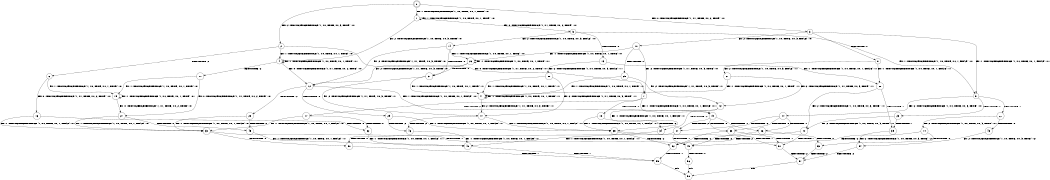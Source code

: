 digraph BCG {
size = "7, 10.5";
center = TRUE;
node [shape = circle];
0 [peripheries = 2];
0 -> 1 [label = "EX !1 !ATOMIC_EXCH_BRANCH (1, +0, TRUE, +0, 1, TRUE) !:0:"];
0 -> 2 [label = "EX !2 !ATOMIC_EXCH_BRANCH (1, +0, TRUE, +0, 3, TRUE) !:0:"];
0 -> 3 [label = "EX !0 !ATOMIC_EXCH_BRANCH (1, +1, TRUE, +0, 2, TRUE) !:0:"];
1 -> 4 [label = "EX !2 !ATOMIC_EXCH_BRANCH (1, +0, TRUE, +0, 3, TRUE) !:0:"];
1 -> 5 [label = "EX !0 !ATOMIC_EXCH_BRANCH (1, +1, TRUE, +0, 2, TRUE) !:0:"];
1 -> 1 [label = "EX !1 !ATOMIC_EXCH_BRANCH (1, +0, TRUE, +0, 1, TRUE) !:0:"];
2 -> 6 [label = "TERMINATE !2"];
2 -> 4 [label = "EX !1 !ATOMIC_EXCH_BRANCH (1, +0, TRUE, +0, 1, TRUE) !:0:"];
2 -> 7 [label = "EX !0 !ATOMIC_EXCH_BRANCH (1, +1, TRUE, +0, 2, TRUE) !:0:"];
3 -> 8 [label = "TERMINATE !0"];
3 -> 9 [label = "EX !1 !ATOMIC_EXCH_BRANCH (1, +0, TRUE, +0, 1, FALSE) !:0:"];
3 -> 10 [label = "EX !2 !ATOMIC_EXCH_BRANCH (1, +0, TRUE, +0, 3, FALSE) !:0:"];
4 -> 11 [label = "TERMINATE !2"];
4 -> 12 [label = "EX !0 !ATOMIC_EXCH_BRANCH (1, +1, TRUE, +0, 2, TRUE) !:0:"];
4 -> 4 [label = "EX !1 !ATOMIC_EXCH_BRANCH (1, +0, TRUE, +0, 1, TRUE) !:0:"];
5 -> 13 [label = "TERMINATE !0"];
5 -> 14 [label = "EX !2 !ATOMIC_EXCH_BRANCH (1, +0, TRUE, +0, 3, FALSE) !:0:"];
5 -> 9 [label = "EX !1 !ATOMIC_EXCH_BRANCH (1, +0, TRUE, +0, 1, FALSE) !:0:"];
6 -> 15 [label = "EX !1 !ATOMIC_EXCH_BRANCH (1, +0, TRUE, +0, 1, TRUE) !:0:"];
6 -> 16 [label = "EX !0 !ATOMIC_EXCH_BRANCH (1, +1, TRUE, +0, 2, TRUE) !:0:"];
7 -> 17 [label = "TERMINATE !2"];
7 -> 18 [label = "TERMINATE !0"];
7 -> 19 [label = "EX !1 !ATOMIC_EXCH_BRANCH (1, +0, TRUE, +0, 1, FALSE) !:0:"];
8 -> 20 [label = "EX !1 !ATOMIC_EXCH_BRANCH (1, +0, TRUE, +0, 1, FALSE) !:1:"];
8 -> 21 [label = "EX !2 !ATOMIC_EXCH_BRANCH (1, +0, TRUE, +0, 3, FALSE) !:1:"];
9 -> 22 [label = "TERMINATE !1"];
9 -> 23 [label = "TERMINATE !0"];
9 -> 24 [label = "EX !2 !ATOMIC_EXCH_BRANCH (1, +0, TRUE, +0, 3, TRUE) !:0:"];
10 -> 25 [label = "TERMINATE !0"];
10 -> 26 [label = "EX !1 !ATOMIC_EXCH_BRANCH (1, +0, TRUE, +0, 1, TRUE) !:0:"];
10 -> 7 [label = "EX !2 !ATOMIC_EXCH_BRANCH (1, +1, TRUE, +0, 3, TRUE) !:0:"];
11 -> 27 [label = "EX !0 !ATOMIC_EXCH_BRANCH (1, +1, TRUE, +0, 2, TRUE) !:0:"];
11 -> 15 [label = "EX !1 !ATOMIC_EXCH_BRANCH (1, +0, TRUE, +0, 1, TRUE) !:0:"];
12 -> 28 [label = "TERMINATE !2"];
12 -> 29 [label = "TERMINATE !0"];
12 -> 19 [label = "EX !1 !ATOMIC_EXCH_BRANCH (1, +0, TRUE, +0, 1, FALSE) !:0:"];
13 -> 30 [label = "EX !2 !ATOMIC_EXCH_BRANCH (1, +0, TRUE, +0, 3, FALSE) !:1:"];
13 -> 20 [label = "EX !1 !ATOMIC_EXCH_BRANCH (1, +0, TRUE, +0, 1, FALSE) !:1:"];
14 -> 31 [label = "TERMINATE !0"];
14 -> 12 [label = "EX !2 !ATOMIC_EXCH_BRANCH (1, +1, TRUE, +0, 3, TRUE) !:0:"];
14 -> 26 [label = "EX !1 !ATOMIC_EXCH_BRANCH (1, +0, TRUE, +0, 1, TRUE) !:0:"];
15 -> 27 [label = "EX !0 !ATOMIC_EXCH_BRANCH (1, +1, TRUE, +0, 2, TRUE) !:0:"];
15 -> 15 [label = "EX !1 !ATOMIC_EXCH_BRANCH (1, +0, TRUE, +0, 1, TRUE) !:0:"];
16 -> 32 [label = "TERMINATE !0"];
16 -> 33 [label = "EX !1 !ATOMIC_EXCH_BRANCH (1, +0, TRUE, +0, 1, FALSE) !:0:"];
17 -> 32 [label = "TERMINATE !0"];
17 -> 33 [label = "EX !1 !ATOMIC_EXCH_BRANCH (1, +0, TRUE, +0, 1, FALSE) !:0:"];
18 -> 34 [label = "TERMINATE !2"];
18 -> 35 [label = "EX !1 !ATOMIC_EXCH_BRANCH (1, +0, TRUE, +0, 1, FALSE) !:1:"];
19 -> 36 [label = "TERMINATE !1"];
19 -> 37 [label = "TERMINATE !2"];
19 -> 38 [label = "TERMINATE !0"];
20 -> 39 [label = "TERMINATE !1"];
20 -> 40 [label = "EX !2 !ATOMIC_EXCH_BRANCH (1, +0, TRUE, +0, 3, TRUE) !:1:"];
21 -> 41 [label = "EX !1 !ATOMIC_EXCH_BRANCH (1, +0, TRUE, +0, 1, TRUE) !:1:"];
21 -> 42 [label = "EX !2 !ATOMIC_EXCH_BRANCH (1, +1, TRUE, +0, 3, TRUE) !:1:"];
22 -> 43 [label = "TERMINATE !0"];
22 -> 44 [label = "EX !2 !ATOMIC_EXCH_BRANCH (1, +0, TRUE, +0, 3, TRUE) !:0:"];
23 -> 39 [label = "TERMINATE !1"];
23 -> 40 [label = "EX !2 !ATOMIC_EXCH_BRANCH (1, +0, TRUE, +0, 3, TRUE) !:1:"];
24 -> 36 [label = "TERMINATE !1"];
24 -> 37 [label = "TERMINATE !2"];
24 -> 38 [label = "TERMINATE !0"];
25 -> 41 [label = "EX !1 !ATOMIC_EXCH_BRANCH (1, +0, TRUE, +0, 1, TRUE) !:1:"];
25 -> 42 [label = "EX !2 !ATOMIC_EXCH_BRANCH (1, +1, TRUE, +0, 3, TRUE) !:1:"];
26 -> 31 [label = "TERMINATE !0"];
26 -> 12 [label = "EX !2 !ATOMIC_EXCH_BRANCH (1, +1, TRUE, +0, 3, TRUE) !:0:"];
26 -> 26 [label = "EX !1 !ATOMIC_EXCH_BRANCH (1, +0, TRUE, +0, 1, TRUE) !:0:"];
27 -> 45 [label = "TERMINATE !0"];
27 -> 33 [label = "EX !1 !ATOMIC_EXCH_BRANCH (1, +0, TRUE, +0, 1, FALSE) !:0:"];
28 -> 45 [label = "TERMINATE !0"];
28 -> 33 [label = "EX !1 !ATOMIC_EXCH_BRANCH (1, +0, TRUE, +0, 1, FALSE) !:0:"];
29 -> 46 [label = "TERMINATE !2"];
29 -> 35 [label = "EX !1 !ATOMIC_EXCH_BRANCH (1, +0, TRUE, +0, 1, FALSE) !:1:"];
30 -> 47 [label = "EX !2 !ATOMIC_EXCH_BRANCH (1, +1, TRUE, +0, 3, TRUE) !:1:"];
30 -> 41 [label = "EX !1 !ATOMIC_EXCH_BRANCH (1, +0, TRUE, +0, 1, TRUE) !:1:"];
31 -> 47 [label = "EX !2 !ATOMIC_EXCH_BRANCH (1, +1, TRUE, +0, 3, TRUE) !:1:"];
31 -> 41 [label = "EX !1 !ATOMIC_EXCH_BRANCH (1, +0, TRUE, +0, 1, TRUE) !:1:"];
32 -> 48 [label = "EX !1 !ATOMIC_EXCH_BRANCH (1, +0, TRUE, +0, 1, FALSE) !:1:"];
33 -> 49 [label = "TERMINATE !1"];
33 -> 50 [label = "TERMINATE !0"];
34 -> 48 [label = "EX !1 !ATOMIC_EXCH_BRANCH (1, +0, TRUE, +0, 1, FALSE) !:1:"];
35 -> 51 [label = "TERMINATE !1"];
35 -> 52 [label = "TERMINATE !2"];
36 -> 49 [label = "TERMINATE !2"];
36 -> 53 [label = "TERMINATE !0"];
37 -> 49 [label = "TERMINATE !1"];
37 -> 50 [label = "TERMINATE !0"];
38 -> 51 [label = "TERMINATE !1"];
38 -> 52 [label = "TERMINATE !2"];
39 -> 54 [label = "EX !2 !ATOMIC_EXCH_BRANCH (1, +0, TRUE, +0, 3, TRUE) !:2:"];
40 -> 51 [label = "TERMINATE !1"];
40 -> 52 [label = "TERMINATE !2"];
41 -> 47 [label = "EX !2 !ATOMIC_EXCH_BRANCH (1, +1, TRUE, +0, 3, TRUE) !:1:"];
41 -> 41 [label = "EX !1 !ATOMIC_EXCH_BRANCH (1, +0, TRUE, +0, 1, TRUE) !:1:"];
42 -> 34 [label = "TERMINATE !2"];
42 -> 35 [label = "EX !1 !ATOMIC_EXCH_BRANCH (1, +0, TRUE, +0, 1, FALSE) !:1:"];
43 -> 54 [label = "EX !2 !ATOMIC_EXCH_BRANCH (1, +0, TRUE, +0, 3, TRUE) !:2:"];
44 -> 49 [label = "TERMINATE !2"];
44 -> 53 [label = "TERMINATE !0"];
45 -> 48 [label = "EX !1 !ATOMIC_EXCH_BRANCH (1, +0, TRUE, +0, 1, FALSE) !:1:"];
46 -> 48 [label = "EX !1 !ATOMIC_EXCH_BRANCH (1, +0, TRUE, +0, 1, FALSE) !:1:"];
47 -> 46 [label = "TERMINATE !2"];
47 -> 35 [label = "EX !1 !ATOMIC_EXCH_BRANCH (1, +0, TRUE, +0, 1, FALSE) !:1:"];
48 -> 55 [label = "TERMINATE !1"];
49 -> 56 [label = "TERMINATE !0"];
50 -> 55 [label = "TERMINATE !1"];
51 -> 57 [label = "TERMINATE !2"];
52 -> 55 [label = "TERMINATE !1"];
53 -> 57 [label = "TERMINATE !2"];
54 -> 57 [label = "TERMINATE !2"];
55 -> 58 [label = "exit"];
56 -> 58 [label = "exit"];
57 -> 58 [label = "exit"];
}
